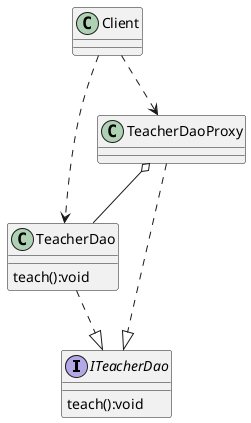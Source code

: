 @startuml
'https://plantuml.com/class-diagram

interface ITeacherDao
class TeacherDao
class TeacherDaoProxy
class Client

class TeacherDao{
teach():void
}

interface ITeacherDao{
teach():void
}

TeacherDaoProxy ..|> ITeacherDao
TeacherDao ..|> ITeacherDao
TeacherDaoProxy o-- TeacherDao

Client ..> TeacherDaoProxy
Client ..> TeacherDao

@enduml